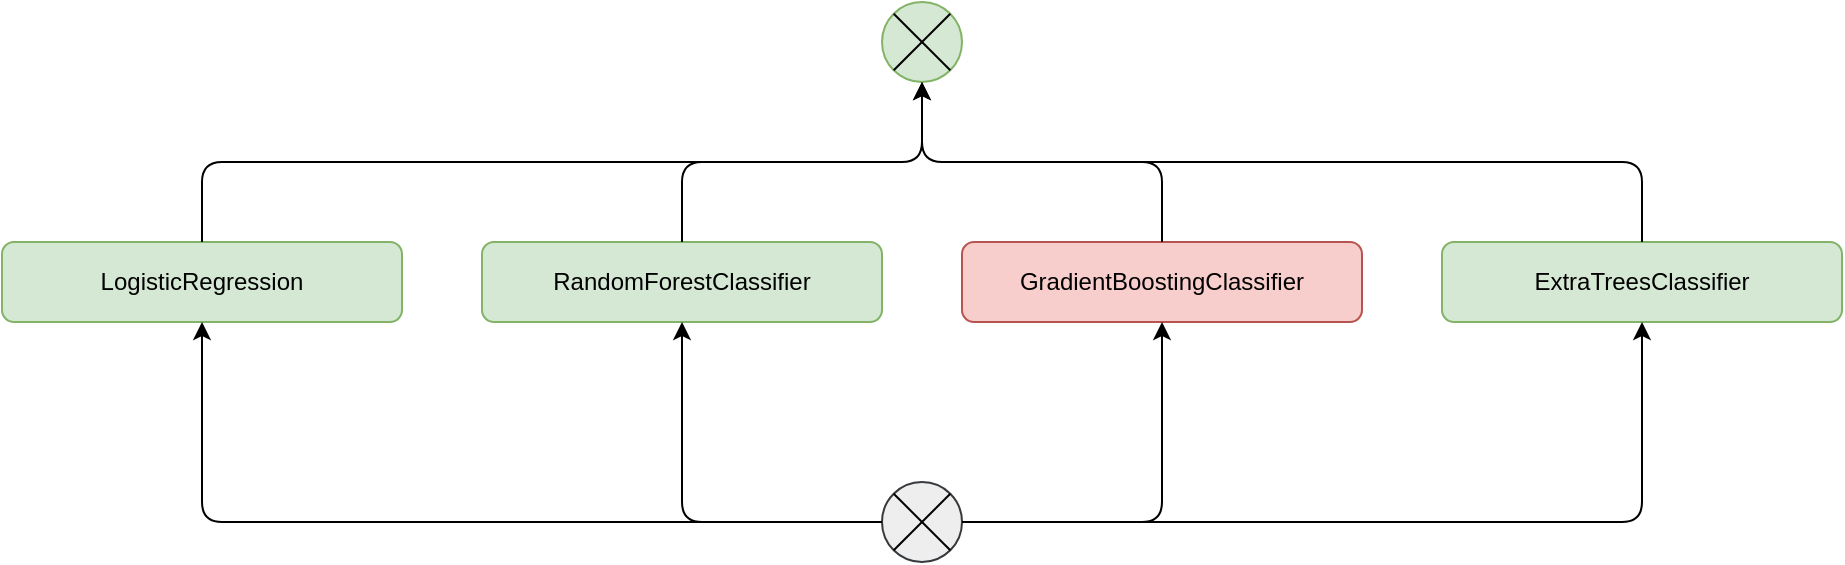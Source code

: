 <mxfile version="14.1.8" type="device"><diagram id="uFiwFOLPVDdh_lipQFBQ" name="Page-1"><mxGraphModel dx="946" dy="672" grid="0" gridSize="10" guides="1" tooltips="1" connect="1" arrows="1" fold="1" page="1" pageScale="1" pageWidth="827" pageHeight="1169" math="0" shadow="0"><root><mxCell id="0"/><mxCell id="1" parent="0"/><mxCell id="SSs03SjSc-ji7YAcIOV9-1" value="LogisticRegression" style="rounded=1;whiteSpace=wrap;html=1;fillColor=#d5e8d4;strokeColor=#82b366;" vertex="1" parent="1"><mxGeometry x="40" y="360" width="200" height="40" as="geometry"/></mxCell><mxCell id="SSs03SjSc-ji7YAcIOV9-2" value="RandomForestClassifier" style="rounded=1;whiteSpace=wrap;html=1;fillColor=#d5e8d4;strokeColor=#82b366;" vertex="1" parent="1"><mxGeometry x="280" y="360" width="200" height="40" as="geometry"/></mxCell><mxCell id="SSs03SjSc-ji7YAcIOV9-3" value="GradientBoostingClassifier" style="rounded=1;whiteSpace=wrap;html=1;fillColor=#f8cecc;strokeColor=#b85450;" vertex="1" parent="1"><mxGeometry x="520" y="360" width="200" height="40" as="geometry"/></mxCell><mxCell id="SSs03SjSc-ji7YAcIOV9-4" value="ExtraTreesClassifier" style="rounded=1;whiteSpace=wrap;html=1;fillColor=#d5e8d4;strokeColor=#82b366;" vertex="1" parent="1"><mxGeometry x="760" y="360" width="200" height="40" as="geometry"/></mxCell><mxCell id="SSs03SjSc-ji7YAcIOV9-5" value="" style="ellipse;whiteSpace=wrap;html=1;aspect=fixed;fillColor=#eeeeee;strokeColor=#36393d;" vertex="1" parent="1"><mxGeometry x="480" y="480" width="40" height="40" as="geometry"/></mxCell><mxCell id="SSs03SjSc-ji7YAcIOV9-6" value="" style="endArrow=none;html=1;entryX=1;entryY=1;entryDx=0;entryDy=0;exitX=0;exitY=0;exitDx=0;exitDy=0;" edge="1" parent="1" source="SSs03SjSc-ji7YAcIOV9-5" target="SSs03SjSc-ji7YAcIOV9-5"><mxGeometry width="50" height="50" relative="1" as="geometry"><mxPoint x="490" y="490" as="sourcePoint"/><mxPoint x="440" y="320" as="targetPoint"/></mxGeometry></mxCell><mxCell id="SSs03SjSc-ji7YAcIOV9-7" value="" style="endArrow=none;html=1;entryX=1;entryY=0;entryDx=0;entryDy=0;exitX=0;exitY=1;exitDx=0;exitDy=0;" edge="1" parent="1" source="SSs03SjSc-ji7YAcIOV9-5" target="SSs03SjSc-ji7YAcIOV9-5"><mxGeometry width="50" height="50" relative="1" as="geometry"><mxPoint x="390" y="370" as="sourcePoint"/><mxPoint x="440" y="320" as="targetPoint"/></mxGeometry></mxCell><mxCell id="SSs03SjSc-ji7YAcIOV9-8" value="" style="endArrow=classic;html=1;exitX=0;exitY=0.5;exitDx=0;exitDy=0;entryX=0.5;entryY=1;entryDx=0;entryDy=0;" edge="1" parent="1" source="SSs03SjSc-ji7YAcIOV9-5" target="SSs03SjSc-ji7YAcIOV9-2"><mxGeometry width="50" height="50" relative="1" as="geometry"><mxPoint x="460" y="500" as="sourcePoint"/><mxPoint x="510" y="450" as="targetPoint"/><Array as="points"><mxPoint x="380" y="500"/></Array></mxGeometry></mxCell><mxCell id="SSs03SjSc-ji7YAcIOV9-9" value="" style="endArrow=classic;html=1;entryX=0.5;entryY=1;entryDx=0;entryDy=0;" edge="1" parent="1" target="SSs03SjSc-ji7YAcIOV9-1"><mxGeometry width="50" height="50" relative="1" as="geometry"><mxPoint x="480" y="500" as="sourcePoint"/><mxPoint x="440" y="320" as="targetPoint"/><Array as="points"><mxPoint x="140" y="500"/></Array></mxGeometry></mxCell><mxCell id="SSs03SjSc-ji7YAcIOV9-10" value="" style="endArrow=classic;html=1;exitX=1;exitY=0.5;exitDx=0;exitDy=0;entryX=0.5;entryY=1;entryDx=0;entryDy=0;" edge="1" parent="1" source="SSs03SjSc-ji7YAcIOV9-5" target="SSs03SjSc-ji7YAcIOV9-3"><mxGeometry width="50" height="50" relative="1" as="geometry"><mxPoint x="660" y="370" as="sourcePoint"/><mxPoint x="630" y="400" as="targetPoint"/><Array as="points"><mxPoint x="620" y="500"/></Array></mxGeometry></mxCell><mxCell id="SSs03SjSc-ji7YAcIOV9-11" value="" style="endArrow=classic;html=1;entryX=0.5;entryY=1;entryDx=0;entryDy=0;" edge="1" parent="1" target="SSs03SjSc-ji7YAcIOV9-4"><mxGeometry width="50" height="50" relative="1" as="geometry"><mxPoint x="520" y="500" as="sourcePoint"/><mxPoint x="710" y="320" as="targetPoint"/><Array as="points"><mxPoint x="860" y="500"/></Array></mxGeometry></mxCell><mxCell id="SSs03SjSc-ji7YAcIOV9-13" value="" style="ellipse;whiteSpace=wrap;html=1;aspect=fixed;fillColor=#d5e8d4;strokeColor=#82b366;" vertex="1" parent="1"><mxGeometry x="480" y="240" width="40" height="40" as="geometry"/></mxCell><mxCell id="SSs03SjSc-ji7YAcIOV9-14" value="" style="endArrow=none;html=1;entryX=1;entryY=1;entryDx=0;entryDy=0;exitX=0;exitY=0;exitDx=0;exitDy=0;" edge="1" parent="1" source="SSs03SjSc-ji7YAcIOV9-13" target="SSs03SjSc-ji7YAcIOV9-13"><mxGeometry width="50" height="50" relative="1" as="geometry"><mxPoint x="500" y="500" as="sourcePoint"/><mxPoint x="450" y="330" as="targetPoint"/></mxGeometry></mxCell><mxCell id="SSs03SjSc-ji7YAcIOV9-15" value="" style="endArrow=none;html=1;entryX=1;entryY=0;entryDx=0;entryDy=0;exitX=0;exitY=1;exitDx=0;exitDy=0;" edge="1" parent="1" source="SSs03SjSc-ji7YAcIOV9-13" target="SSs03SjSc-ji7YAcIOV9-13"><mxGeometry width="50" height="50" relative="1" as="geometry"><mxPoint x="400" y="380" as="sourcePoint"/><mxPoint x="450" y="330" as="targetPoint"/></mxGeometry></mxCell><mxCell id="SSs03SjSc-ji7YAcIOV9-17" value="" style="endArrow=classic;html=1;exitX=0.5;exitY=0;exitDx=0;exitDy=0;entryX=0.5;entryY=1;entryDx=0;entryDy=0;" edge="1" parent="1" source="SSs03SjSc-ji7YAcIOV9-2" target="SSs03SjSc-ji7YAcIOV9-13"><mxGeometry width="50" height="50" relative="1" as="geometry"><mxPoint x="480" y="370" as="sourcePoint"/><mxPoint x="530" y="320" as="targetPoint"/><Array as="points"><mxPoint x="380" y="320"/><mxPoint x="500" y="320"/></Array></mxGeometry></mxCell><mxCell id="SSs03SjSc-ji7YAcIOV9-18" value="" style="endArrow=none;html=1;exitX=0.5;exitY=0;exitDx=0;exitDy=0;" edge="1" parent="1" source="SSs03SjSc-ji7YAcIOV9-1"><mxGeometry width="50" height="50" relative="1" as="geometry"><mxPoint x="480" y="370" as="sourcePoint"/><mxPoint x="440" y="320" as="targetPoint"/><Array as="points"><mxPoint x="140" y="320"/></Array></mxGeometry></mxCell><mxCell id="SSs03SjSc-ji7YAcIOV9-20" value="" style="endArrow=classic;html=1;exitX=0.5;exitY=0;exitDx=0;exitDy=0;" edge="1" parent="1" source="SSs03SjSc-ji7YAcIOV9-3"><mxGeometry width="50" height="50" relative="1" as="geometry"><mxPoint x="480" y="370" as="sourcePoint"/><mxPoint x="500" y="280" as="targetPoint"/><Array as="points"><mxPoint x="620" y="320"/><mxPoint x="500" y="320"/></Array></mxGeometry></mxCell><mxCell id="SSs03SjSc-ji7YAcIOV9-21" value="" style="endArrow=none;html=1;exitX=0.5;exitY=0;exitDx=0;exitDy=0;" edge="1" parent="1" source="SSs03SjSc-ji7YAcIOV9-4"><mxGeometry width="50" height="50" relative="1" as="geometry"><mxPoint x="860" y="320" as="sourcePoint"/><mxPoint x="560" y="320" as="targetPoint"/><Array as="points"><mxPoint x="860" y="320"/></Array></mxGeometry></mxCell></root></mxGraphModel></diagram></mxfile>